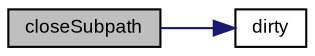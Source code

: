 digraph "closeSubpath"
{
  bgcolor="transparent";
  edge [fontname="Arial",fontsize="9",labelfontname="Arial",labelfontsize="9"];
  node [fontname="Arial",fontsize="9",shape=record];
  rankdir="LR";
  Node1 [label="closeSubpath",height=0.2,width=0.4,color="black", fillcolor="grey75", style="filled" fontcolor="black"];
  Node1 -> Node2 [color="midnightblue",fontsize="9",style="solid",fontname="Arial"];
  Node2 [label="dirty",height=0.2,width=0.4,color="black",URL="$class_v_s_t_g_u_i_1_1_c_graphics_path.html#af1cb1b3449a77dab0724c0698a81ca2c",tooltip="platform object should be released "];
}
